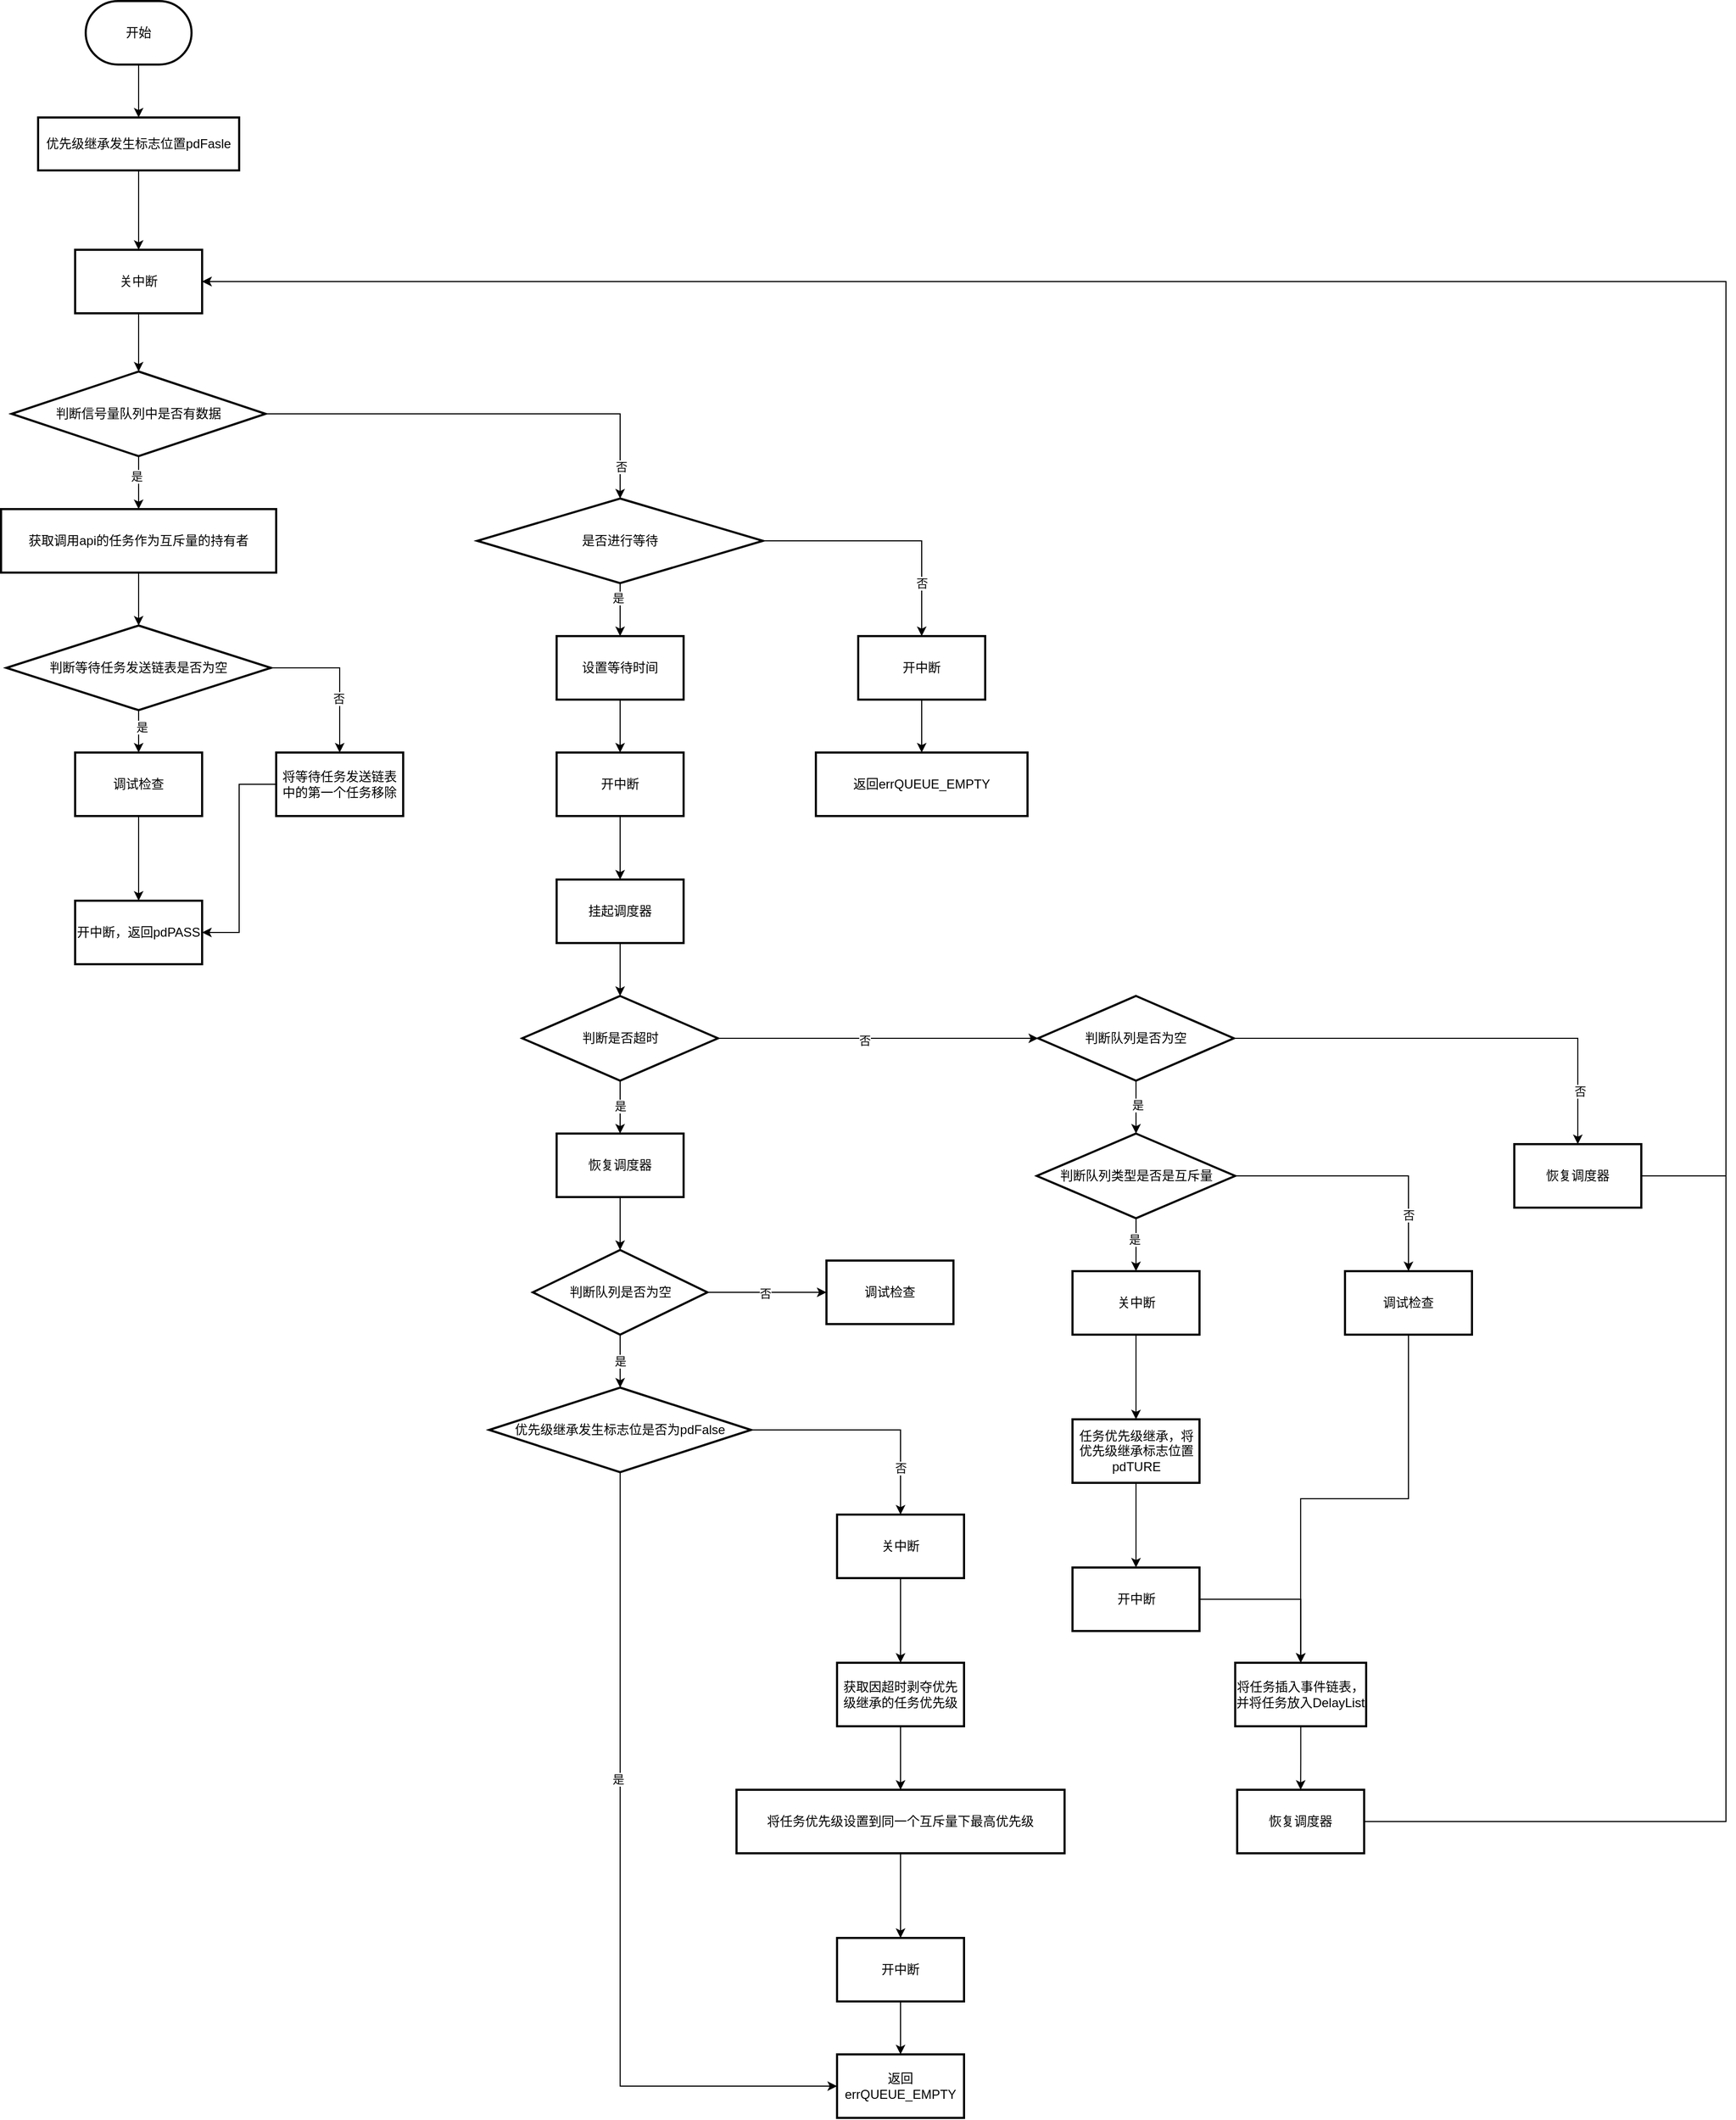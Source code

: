 <mxfile version="21.6.8" type="device">
  <diagram name="第 1 页" id="uBGsEnQn2lwZzVEJ4Xpe">
    <mxGraphModel dx="2333" dy="1398" grid="1" gridSize="10" guides="1" tooltips="1" connect="1" arrows="1" fold="1" page="1" pageScale="1" pageWidth="4681" pageHeight="3300" math="0" shadow="0">
      <root>
        <mxCell id="0" />
        <mxCell id="1" parent="0" />
        <mxCell id="7uETPuNf70yLrr6xOqdO-3" value="" style="edgeStyle=orthogonalEdgeStyle;rounded=0;orthogonalLoop=1;jettySize=auto;html=1;" edge="1" parent="1" source="7uETPuNf70yLrr6xOqdO-1" target="7uETPuNf70yLrr6xOqdO-2">
          <mxGeometry relative="1" as="geometry" />
        </mxCell>
        <mxCell id="7uETPuNf70yLrr6xOqdO-1" value="开始" style="strokeWidth=2;html=1;shape=mxgraph.flowchart.terminator;whiteSpace=wrap;" vertex="1" parent="1">
          <mxGeometry x="140" y="140" width="100" height="60" as="geometry" />
        </mxCell>
        <mxCell id="7uETPuNf70yLrr6xOqdO-5" value="" style="edgeStyle=orthogonalEdgeStyle;rounded=0;orthogonalLoop=1;jettySize=auto;html=1;" edge="1" parent="1" source="7uETPuNf70yLrr6xOqdO-2" target="7uETPuNf70yLrr6xOqdO-4">
          <mxGeometry relative="1" as="geometry" />
        </mxCell>
        <mxCell id="7uETPuNf70yLrr6xOqdO-2" value="优先级继承发生标志位置pdFasle" style="whiteSpace=wrap;html=1;strokeWidth=2;" vertex="1" parent="1">
          <mxGeometry x="95" y="250" width="190" height="50" as="geometry" />
        </mxCell>
        <mxCell id="7uETPuNf70yLrr6xOqdO-7" value="" style="edgeStyle=orthogonalEdgeStyle;rounded=0;orthogonalLoop=1;jettySize=auto;html=1;" edge="1" parent="1" source="7uETPuNf70yLrr6xOqdO-4" target="7uETPuNf70yLrr6xOqdO-6">
          <mxGeometry relative="1" as="geometry" />
        </mxCell>
        <mxCell id="7uETPuNf70yLrr6xOqdO-4" value="关中断" style="whiteSpace=wrap;html=1;strokeWidth=2;" vertex="1" parent="1">
          <mxGeometry x="130" y="375" width="120" height="60" as="geometry" />
        </mxCell>
        <mxCell id="7uETPuNf70yLrr6xOqdO-9" value="" style="edgeStyle=orthogonalEdgeStyle;rounded=0;orthogonalLoop=1;jettySize=auto;html=1;" edge="1" parent="1" source="7uETPuNf70yLrr6xOqdO-6" target="7uETPuNf70yLrr6xOqdO-8">
          <mxGeometry relative="1" as="geometry" />
        </mxCell>
        <mxCell id="7uETPuNf70yLrr6xOqdO-10" value="是" style="edgeLabel;html=1;align=center;verticalAlign=middle;resizable=0;points=[];" vertex="1" connectable="0" parent="7uETPuNf70yLrr6xOqdO-9">
          <mxGeometry x="-0.24" y="-2" relative="1" as="geometry">
            <mxPoint as="offset" />
          </mxGeometry>
        </mxCell>
        <mxCell id="7uETPuNf70yLrr6xOqdO-26" value="" style="edgeStyle=orthogonalEdgeStyle;rounded=0;orthogonalLoop=1;jettySize=auto;html=1;" edge="1" parent="1" source="7uETPuNf70yLrr6xOqdO-6" target="7uETPuNf70yLrr6xOqdO-25">
          <mxGeometry relative="1" as="geometry" />
        </mxCell>
        <mxCell id="7uETPuNf70yLrr6xOqdO-27" value="否" style="edgeLabel;html=1;align=center;verticalAlign=middle;resizable=0;points=[];" vertex="1" connectable="0" parent="7uETPuNf70yLrr6xOqdO-26">
          <mxGeometry x="0.852" y="1" relative="1" as="geometry">
            <mxPoint as="offset" />
          </mxGeometry>
        </mxCell>
        <mxCell id="7uETPuNf70yLrr6xOqdO-6" value="判断信号量队列中是否有数据" style="rhombus;whiteSpace=wrap;html=1;strokeWidth=2;" vertex="1" parent="1">
          <mxGeometry x="70" y="490" width="240" height="80" as="geometry" />
        </mxCell>
        <mxCell id="7uETPuNf70yLrr6xOqdO-12" value="" style="edgeStyle=orthogonalEdgeStyle;rounded=0;orthogonalLoop=1;jettySize=auto;html=1;" edge="1" parent="1" source="7uETPuNf70yLrr6xOqdO-8" target="7uETPuNf70yLrr6xOqdO-11">
          <mxGeometry relative="1" as="geometry" />
        </mxCell>
        <mxCell id="7uETPuNf70yLrr6xOqdO-8" value="获取调用api的任务作为互斥量的持有者" style="whiteSpace=wrap;html=1;strokeWidth=2;" vertex="1" parent="1">
          <mxGeometry x="60" y="620" width="260" height="60" as="geometry" />
        </mxCell>
        <mxCell id="7uETPuNf70yLrr6xOqdO-14" value="" style="edgeStyle=orthogonalEdgeStyle;rounded=0;orthogonalLoop=1;jettySize=auto;html=1;" edge="1" parent="1" source="7uETPuNf70yLrr6xOqdO-11" target="7uETPuNf70yLrr6xOqdO-13">
          <mxGeometry relative="1" as="geometry" />
        </mxCell>
        <mxCell id="7uETPuNf70yLrr6xOqdO-15" value="是" style="edgeLabel;html=1;align=center;verticalAlign=middle;resizable=0;points=[];" vertex="1" connectable="0" parent="7uETPuNf70yLrr6xOqdO-14">
          <mxGeometry x="-0.19" y="3" relative="1" as="geometry">
            <mxPoint as="offset" />
          </mxGeometry>
        </mxCell>
        <mxCell id="7uETPuNf70yLrr6xOqdO-17" value="" style="edgeStyle=orthogonalEdgeStyle;rounded=0;orthogonalLoop=1;jettySize=auto;html=1;" edge="1" parent="1" source="7uETPuNf70yLrr6xOqdO-11" target="7uETPuNf70yLrr6xOqdO-16">
          <mxGeometry relative="1" as="geometry" />
        </mxCell>
        <mxCell id="7uETPuNf70yLrr6xOqdO-18" value="否" style="edgeLabel;html=1;align=center;verticalAlign=middle;resizable=0;points=[];" vertex="1" connectable="0" parent="7uETPuNf70yLrr6xOqdO-17">
          <mxGeometry x="0.299" y="-1" relative="1" as="geometry">
            <mxPoint as="offset" />
          </mxGeometry>
        </mxCell>
        <mxCell id="7uETPuNf70yLrr6xOqdO-11" value="判断等待任务发送链表是否为空" style="rhombus;whiteSpace=wrap;html=1;strokeWidth=2;" vertex="1" parent="1">
          <mxGeometry x="65" y="730" width="250" height="80" as="geometry" />
        </mxCell>
        <mxCell id="7uETPuNf70yLrr6xOqdO-20" value="" style="edgeStyle=orthogonalEdgeStyle;rounded=0;orthogonalLoop=1;jettySize=auto;html=1;" edge="1" parent="1" source="7uETPuNf70yLrr6xOqdO-13" target="7uETPuNf70yLrr6xOqdO-19">
          <mxGeometry relative="1" as="geometry" />
        </mxCell>
        <mxCell id="7uETPuNf70yLrr6xOqdO-13" value="调试检查" style="whiteSpace=wrap;html=1;strokeWidth=2;" vertex="1" parent="1">
          <mxGeometry x="130" y="850" width="120" height="60" as="geometry" />
        </mxCell>
        <mxCell id="7uETPuNf70yLrr6xOqdO-21" style="edgeStyle=orthogonalEdgeStyle;rounded=0;orthogonalLoop=1;jettySize=auto;html=1;entryX=1;entryY=0.5;entryDx=0;entryDy=0;" edge="1" parent="1" source="7uETPuNf70yLrr6xOqdO-16" target="7uETPuNf70yLrr6xOqdO-19">
          <mxGeometry relative="1" as="geometry" />
        </mxCell>
        <mxCell id="7uETPuNf70yLrr6xOqdO-16" value="将等待任务发送链表中的第一个任务移除" style="whiteSpace=wrap;html=1;strokeWidth=2;" vertex="1" parent="1">
          <mxGeometry x="320" y="850" width="120" height="60" as="geometry" />
        </mxCell>
        <mxCell id="7uETPuNf70yLrr6xOqdO-19" value="开中断，返回pdPASS" style="whiteSpace=wrap;html=1;strokeWidth=2;" vertex="1" parent="1">
          <mxGeometry x="130" y="990" width="120" height="60" as="geometry" />
        </mxCell>
        <mxCell id="7uETPuNf70yLrr6xOqdO-29" value="" style="edgeStyle=orthogonalEdgeStyle;rounded=0;orthogonalLoop=1;jettySize=auto;html=1;" edge="1" parent="1" source="7uETPuNf70yLrr6xOqdO-25" target="7uETPuNf70yLrr6xOqdO-28">
          <mxGeometry relative="1" as="geometry" />
        </mxCell>
        <mxCell id="7uETPuNf70yLrr6xOqdO-39" value="否" style="edgeLabel;html=1;align=center;verticalAlign=middle;resizable=0;points=[];" vertex="1" connectable="0" parent="7uETPuNf70yLrr6xOqdO-29">
          <mxGeometry x="0.584" relative="1" as="geometry">
            <mxPoint as="offset" />
          </mxGeometry>
        </mxCell>
        <mxCell id="7uETPuNf70yLrr6xOqdO-33" value="" style="edgeStyle=orthogonalEdgeStyle;rounded=0;orthogonalLoop=1;jettySize=auto;html=1;" edge="1" parent="1" source="7uETPuNf70yLrr6xOqdO-25" target="7uETPuNf70yLrr6xOqdO-32">
          <mxGeometry relative="1" as="geometry" />
        </mxCell>
        <mxCell id="7uETPuNf70yLrr6xOqdO-34" value="是" style="edgeLabel;html=1;align=center;verticalAlign=middle;resizable=0;points=[];" vertex="1" connectable="0" parent="7uETPuNf70yLrr6xOqdO-33">
          <mxGeometry x="-0.454" y="-2" relative="1" as="geometry">
            <mxPoint as="offset" />
          </mxGeometry>
        </mxCell>
        <mxCell id="7uETPuNf70yLrr6xOqdO-25" value="是否进行等待" style="rhombus;whiteSpace=wrap;html=1;strokeWidth=2;" vertex="1" parent="1">
          <mxGeometry x="510" y="610" width="270" height="80" as="geometry" />
        </mxCell>
        <mxCell id="7uETPuNf70yLrr6xOqdO-31" value="" style="edgeStyle=orthogonalEdgeStyle;rounded=0;orthogonalLoop=1;jettySize=auto;html=1;" edge="1" parent="1" source="7uETPuNf70yLrr6xOqdO-28" target="7uETPuNf70yLrr6xOqdO-30">
          <mxGeometry relative="1" as="geometry" />
        </mxCell>
        <mxCell id="7uETPuNf70yLrr6xOqdO-28" value="开中断" style="whiteSpace=wrap;html=1;strokeWidth=2;" vertex="1" parent="1">
          <mxGeometry x="870" y="740" width="120" height="60" as="geometry" />
        </mxCell>
        <mxCell id="7uETPuNf70yLrr6xOqdO-30" value="返回errQUEUE_EMPTY" style="whiteSpace=wrap;html=1;strokeWidth=2;" vertex="1" parent="1">
          <mxGeometry x="830" y="850" width="200" height="60" as="geometry" />
        </mxCell>
        <mxCell id="7uETPuNf70yLrr6xOqdO-36" value="" style="edgeStyle=orthogonalEdgeStyle;rounded=0;orthogonalLoop=1;jettySize=auto;html=1;" edge="1" parent="1" source="7uETPuNf70yLrr6xOqdO-32" target="7uETPuNf70yLrr6xOqdO-35">
          <mxGeometry relative="1" as="geometry" />
        </mxCell>
        <mxCell id="7uETPuNf70yLrr6xOqdO-32" value="设置等待时间" style="whiteSpace=wrap;html=1;strokeWidth=2;" vertex="1" parent="1">
          <mxGeometry x="585" y="740" width="120" height="60" as="geometry" />
        </mxCell>
        <mxCell id="7uETPuNf70yLrr6xOqdO-38" value="" style="edgeStyle=orthogonalEdgeStyle;rounded=0;orthogonalLoop=1;jettySize=auto;html=1;" edge="1" parent="1" source="7uETPuNf70yLrr6xOqdO-35" target="7uETPuNf70yLrr6xOqdO-37">
          <mxGeometry relative="1" as="geometry" />
        </mxCell>
        <mxCell id="7uETPuNf70yLrr6xOqdO-35" value="开中断" style="whiteSpace=wrap;html=1;strokeWidth=2;" vertex="1" parent="1">
          <mxGeometry x="585" y="850" width="120" height="60" as="geometry" />
        </mxCell>
        <mxCell id="7uETPuNf70yLrr6xOqdO-41" value="" style="edgeStyle=orthogonalEdgeStyle;rounded=0;orthogonalLoop=1;jettySize=auto;html=1;" edge="1" parent="1" source="7uETPuNf70yLrr6xOqdO-37" target="7uETPuNf70yLrr6xOqdO-40">
          <mxGeometry relative="1" as="geometry" />
        </mxCell>
        <mxCell id="7uETPuNf70yLrr6xOqdO-37" value="挂起调度器" style="whiteSpace=wrap;html=1;strokeWidth=2;" vertex="1" parent="1">
          <mxGeometry x="585" y="970" width="120" height="60" as="geometry" />
        </mxCell>
        <mxCell id="7uETPuNf70yLrr6xOqdO-43" value="" style="edgeStyle=orthogonalEdgeStyle;rounded=0;orthogonalLoop=1;jettySize=auto;html=1;" edge="1" parent="1" source="7uETPuNf70yLrr6xOqdO-40" target="7uETPuNf70yLrr6xOqdO-42">
          <mxGeometry relative="1" as="geometry" />
        </mxCell>
        <mxCell id="7uETPuNf70yLrr6xOqdO-44" value="是" style="edgeLabel;html=1;align=center;verticalAlign=middle;resizable=0;points=[];" vertex="1" connectable="0" parent="7uETPuNf70yLrr6xOqdO-43">
          <mxGeometry x="-0.063" relative="1" as="geometry">
            <mxPoint as="offset" />
          </mxGeometry>
        </mxCell>
        <mxCell id="7uETPuNf70yLrr6xOqdO-74" value="" style="edgeStyle=orthogonalEdgeStyle;rounded=0;orthogonalLoop=1;jettySize=auto;html=1;" edge="1" parent="1" source="7uETPuNf70yLrr6xOqdO-40" target="7uETPuNf70yLrr6xOqdO-73">
          <mxGeometry relative="1" as="geometry" />
        </mxCell>
        <mxCell id="7uETPuNf70yLrr6xOqdO-89" value="否" style="edgeLabel;html=1;align=center;verticalAlign=middle;resizable=0;points=[];" vertex="1" connectable="0" parent="7uETPuNf70yLrr6xOqdO-74">
          <mxGeometry x="-0.087" y="-2" relative="1" as="geometry">
            <mxPoint as="offset" />
          </mxGeometry>
        </mxCell>
        <mxCell id="7uETPuNf70yLrr6xOqdO-40" value="判断是否超时" style="rhombus;whiteSpace=wrap;html=1;strokeWidth=2;" vertex="1" parent="1">
          <mxGeometry x="552.5" y="1080" width="185" height="80" as="geometry" />
        </mxCell>
        <mxCell id="7uETPuNf70yLrr6xOqdO-46" value="" style="edgeStyle=orthogonalEdgeStyle;rounded=0;orthogonalLoop=1;jettySize=auto;html=1;" edge="1" parent="1" source="7uETPuNf70yLrr6xOqdO-42" target="7uETPuNf70yLrr6xOqdO-45">
          <mxGeometry relative="1" as="geometry" />
        </mxCell>
        <mxCell id="7uETPuNf70yLrr6xOqdO-42" value="恢复调度器" style="whiteSpace=wrap;html=1;strokeWidth=2;" vertex="1" parent="1">
          <mxGeometry x="585" y="1210" width="120" height="60" as="geometry" />
        </mxCell>
        <mxCell id="7uETPuNf70yLrr6xOqdO-51" value="" style="edgeStyle=orthogonalEdgeStyle;rounded=0;orthogonalLoop=1;jettySize=auto;html=1;" edge="1" parent="1" source="7uETPuNf70yLrr6xOqdO-45" target="7uETPuNf70yLrr6xOqdO-50">
          <mxGeometry relative="1" as="geometry" />
        </mxCell>
        <mxCell id="7uETPuNf70yLrr6xOqdO-52" value="是" style="edgeLabel;html=1;align=center;verticalAlign=middle;resizable=0;points=[];" vertex="1" connectable="0" parent="7uETPuNf70yLrr6xOqdO-51">
          <mxGeometry x="-0.029" relative="1" as="geometry">
            <mxPoint as="offset" />
          </mxGeometry>
        </mxCell>
        <mxCell id="7uETPuNf70yLrr6xOqdO-68" value="" style="edgeStyle=orthogonalEdgeStyle;rounded=0;orthogonalLoop=1;jettySize=auto;html=1;" edge="1" parent="1" source="7uETPuNf70yLrr6xOqdO-45" target="7uETPuNf70yLrr6xOqdO-67">
          <mxGeometry relative="1" as="geometry" />
        </mxCell>
        <mxCell id="7uETPuNf70yLrr6xOqdO-72" value="否" style="edgeLabel;html=1;align=center;verticalAlign=middle;resizable=0;points=[];" vertex="1" connectable="0" parent="7uETPuNf70yLrr6xOqdO-68">
          <mxGeometry x="-0.043" y="-1" relative="1" as="geometry">
            <mxPoint as="offset" />
          </mxGeometry>
        </mxCell>
        <mxCell id="7uETPuNf70yLrr6xOqdO-45" value="判断队列是否为空" style="rhombus;whiteSpace=wrap;html=1;strokeWidth=2;" vertex="1" parent="1">
          <mxGeometry x="562.5" y="1320" width="165" height="80" as="geometry" />
        </mxCell>
        <mxCell id="7uETPuNf70yLrr6xOqdO-54" value="" style="edgeStyle=orthogonalEdgeStyle;rounded=0;orthogonalLoop=1;jettySize=auto;html=1;" edge="1" parent="1" source="7uETPuNf70yLrr6xOqdO-50" target="7uETPuNf70yLrr6xOqdO-53">
          <mxGeometry relative="1" as="geometry" />
        </mxCell>
        <mxCell id="7uETPuNf70yLrr6xOqdO-55" value="否" style="edgeLabel;html=1;align=center;verticalAlign=middle;resizable=0;points=[];" vertex="1" connectable="0" parent="7uETPuNf70yLrr6xOqdO-54">
          <mxGeometry x="0.599" relative="1" as="geometry">
            <mxPoint as="offset" />
          </mxGeometry>
        </mxCell>
        <mxCell id="7uETPuNf70yLrr6xOqdO-100" style="edgeStyle=orthogonalEdgeStyle;rounded=0;orthogonalLoop=1;jettySize=auto;html=1;entryX=0;entryY=0.5;entryDx=0;entryDy=0;" edge="1" parent="1" source="7uETPuNf70yLrr6xOqdO-50" target="7uETPuNf70yLrr6xOqdO-63">
          <mxGeometry relative="1" as="geometry">
            <Array as="points">
              <mxPoint x="645" y="2110" />
            </Array>
          </mxGeometry>
        </mxCell>
        <mxCell id="7uETPuNf70yLrr6xOqdO-101" value="是" style="edgeLabel;html=1;align=center;verticalAlign=middle;resizable=0;points=[];" vertex="1" connectable="0" parent="7uETPuNf70yLrr6xOqdO-100">
          <mxGeometry x="-0.262" y="-2" relative="1" as="geometry">
            <mxPoint as="offset" />
          </mxGeometry>
        </mxCell>
        <mxCell id="7uETPuNf70yLrr6xOqdO-50" value="优先级继承发生标志位是否为pdFalse" style="rhombus;whiteSpace=wrap;html=1;strokeWidth=2;" vertex="1" parent="1">
          <mxGeometry x="521.25" y="1450" width="247.5" height="80" as="geometry" />
        </mxCell>
        <mxCell id="7uETPuNf70yLrr6xOqdO-57" value="" style="edgeStyle=orthogonalEdgeStyle;rounded=0;orthogonalLoop=1;jettySize=auto;html=1;" edge="1" parent="1" source="7uETPuNf70yLrr6xOqdO-53" target="7uETPuNf70yLrr6xOqdO-56">
          <mxGeometry relative="1" as="geometry" />
        </mxCell>
        <mxCell id="7uETPuNf70yLrr6xOqdO-53" value="关中断" style="whiteSpace=wrap;html=1;strokeWidth=2;" vertex="1" parent="1">
          <mxGeometry x="850" y="1570" width="120" height="60" as="geometry" />
        </mxCell>
        <mxCell id="7uETPuNf70yLrr6xOqdO-59" value="" style="edgeStyle=orthogonalEdgeStyle;rounded=0;orthogonalLoop=1;jettySize=auto;html=1;" edge="1" parent="1" source="7uETPuNf70yLrr6xOqdO-56" target="7uETPuNf70yLrr6xOqdO-58">
          <mxGeometry relative="1" as="geometry" />
        </mxCell>
        <mxCell id="7uETPuNf70yLrr6xOqdO-56" value="获取因超时剥夺优先级继承的任务优先级" style="whiteSpace=wrap;html=1;strokeWidth=2;" vertex="1" parent="1">
          <mxGeometry x="850" y="1710" width="120" height="60" as="geometry" />
        </mxCell>
        <mxCell id="7uETPuNf70yLrr6xOqdO-117" value="" style="edgeStyle=orthogonalEdgeStyle;rounded=0;orthogonalLoop=1;jettySize=auto;html=1;" edge="1" parent="1" source="7uETPuNf70yLrr6xOqdO-58" target="7uETPuNf70yLrr6xOqdO-116">
          <mxGeometry relative="1" as="geometry" />
        </mxCell>
        <mxCell id="7uETPuNf70yLrr6xOqdO-58" value="将任务优先级设置到同一个互斥量下最高优先级" style="whiteSpace=wrap;html=1;strokeWidth=2;" vertex="1" parent="1">
          <mxGeometry x="755" y="1830" width="310" height="60" as="geometry" />
        </mxCell>
        <mxCell id="7uETPuNf70yLrr6xOqdO-63" value="返回errQUEUE_EMPTY" style="whiteSpace=wrap;html=1;strokeWidth=2;" vertex="1" parent="1">
          <mxGeometry x="850" y="2080" width="120" height="60" as="geometry" />
        </mxCell>
        <mxCell id="7uETPuNf70yLrr6xOqdO-67" value="调试检查" style="whiteSpace=wrap;html=1;strokeWidth=2;" vertex="1" parent="1">
          <mxGeometry x="840" y="1330" width="120" height="60" as="geometry" />
        </mxCell>
        <mxCell id="7uETPuNf70yLrr6xOqdO-78" value="" style="edgeStyle=orthogonalEdgeStyle;rounded=0;orthogonalLoop=1;jettySize=auto;html=1;" edge="1" parent="1" source="7uETPuNf70yLrr6xOqdO-73" target="7uETPuNf70yLrr6xOqdO-77">
          <mxGeometry relative="1" as="geometry" />
        </mxCell>
        <mxCell id="7uETPuNf70yLrr6xOqdO-95" value="是" style="edgeLabel;html=1;align=center;verticalAlign=middle;resizable=0;points=[];" vertex="1" connectable="0" parent="7uETPuNf70yLrr6xOqdO-78">
          <mxGeometry x="-0.08" y="1" relative="1" as="geometry">
            <mxPoint as="offset" />
          </mxGeometry>
        </mxCell>
        <mxCell id="7uETPuNf70yLrr6xOqdO-97" value="" style="edgeStyle=orthogonalEdgeStyle;rounded=0;orthogonalLoop=1;jettySize=auto;html=1;" edge="1" parent="1" source="7uETPuNf70yLrr6xOqdO-73" target="7uETPuNf70yLrr6xOqdO-96">
          <mxGeometry relative="1" as="geometry" />
        </mxCell>
        <mxCell id="7uETPuNf70yLrr6xOqdO-98" value="否" style="edgeLabel;html=1;align=center;verticalAlign=middle;resizable=0;points=[];" vertex="1" connectable="0" parent="7uETPuNf70yLrr6xOqdO-97">
          <mxGeometry x="0.762" y="2" relative="1" as="geometry">
            <mxPoint as="offset" />
          </mxGeometry>
        </mxCell>
        <mxCell id="7uETPuNf70yLrr6xOqdO-73" value="判断队列是否为空" style="rhombus;whiteSpace=wrap;html=1;strokeWidth=2;" vertex="1" parent="1">
          <mxGeometry x="1040" y="1080" width="185" height="80" as="geometry" />
        </mxCell>
        <mxCell id="7uETPuNf70yLrr6xOqdO-80" value="" style="edgeStyle=orthogonalEdgeStyle;rounded=0;orthogonalLoop=1;jettySize=auto;html=1;" edge="1" parent="1" source="7uETPuNf70yLrr6xOqdO-77" target="7uETPuNf70yLrr6xOqdO-79">
          <mxGeometry relative="1" as="geometry" />
        </mxCell>
        <mxCell id="7uETPuNf70yLrr6xOqdO-87" value="是" style="edgeLabel;html=1;align=center;verticalAlign=middle;resizable=0;points=[];" vertex="1" connectable="0" parent="7uETPuNf70yLrr6xOqdO-80">
          <mxGeometry x="-0.22" y="-2" relative="1" as="geometry">
            <mxPoint as="offset" />
          </mxGeometry>
        </mxCell>
        <mxCell id="7uETPuNf70yLrr6xOqdO-86" value="" style="edgeStyle=orthogonalEdgeStyle;rounded=0;orthogonalLoop=1;jettySize=auto;html=1;" edge="1" parent="1" source="7uETPuNf70yLrr6xOqdO-77" target="7uETPuNf70yLrr6xOqdO-85">
          <mxGeometry relative="1" as="geometry" />
        </mxCell>
        <mxCell id="7uETPuNf70yLrr6xOqdO-88" value="否" style="edgeLabel;html=1;align=center;verticalAlign=middle;resizable=0;points=[];" vertex="1" connectable="0" parent="7uETPuNf70yLrr6xOqdO-86">
          <mxGeometry x="0.576" relative="1" as="geometry">
            <mxPoint as="offset" />
          </mxGeometry>
        </mxCell>
        <mxCell id="7uETPuNf70yLrr6xOqdO-77" value="判断队列类型是否是互斥量" style="rhombus;whiteSpace=wrap;html=1;strokeWidth=2;" vertex="1" parent="1">
          <mxGeometry x="1038.75" y="1210" width="187.5" height="80" as="geometry" />
        </mxCell>
        <mxCell id="7uETPuNf70yLrr6xOqdO-82" value="" style="edgeStyle=orthogonalEdgeStyle;rounded=0;orthogonalLoop=1;jettySize=auto;html=1;" edge="1" parent="1" source="7uETPuNf70yLrr6xOqdO-79" target="7uETPuNf70yLrr6xOqdO-81">
          <mxGeometry relative="1" as="geometry" />
        </mxCell>
        <mxCell id="7uETPuNf70yLrr6xOqdO-79" value="关中断" style="whiteSpace=wrap;html=1;strokeWidth=2;" vertex="1" parent="1">
          <mxGeometry x="1072.5" y="1340" width="120" height="60" as="geometry" />
        </mxCell>
        <mxCell id="7uETPuNf70yLrr6xOqdO-84" value="" style="edgeStyle=orthogonalEdgeStyle;rounded=0;orthogonalLoop=1;jettySize=auto;html=1;" edge="1" parent="1" source="7uETPuNf70yLrr6xOqdO-81" target="7uETPuNf70yLrr6xOqdO-83">
          <mxGeometry relative="1" as="geometry" />
        </mxCell>
        <mxCell id="7uETPuNf70yLrr6xOqdO-81" value="任务优先级继承，将优先级继承标志位置pdTURE" style="whiteSpace=wrap;html=1;strokeWidth=2;" vertex="1" parent="1">
          <mxGeometry x="1072.5" y="1480" width="120" height="60" as="geometry" />
        </mxCell>
        <mxCell id="7uETPuNf70yLrr6xOqdO-91" value="" style="edgeStyle=orthogonalEdgeStyle;rounded=0;orthogonalLoop=1;jettySize=auto;html=1;" edge="1" parent="1" source="7uETPuNf70yLrr6xOqdO-83" target="7uETPuNf70yLrr6xOqdO-90">
          <mxGeometry relative="1" as="geometry" />
        </mxCell>
        <mxCell id="7uETPuNf70yLrr6xOqdO-83" value="开中断" style="whiteSpace=wrap;html=1;strokeWidth=2;" vertex="1" parent="1">
          <mxGeometry x="1072.5" y="1620" width="120" height="60" as="geometry" />
        </mxCell>
        <mxCell id="7uETPuNf70yLrr6xOqdO-94" style="edgeStyle=orthogonalEdgeStyle;rounded=0;orthogonalLoop=1;jettySize=auto;html=1;entryX=0.5;entryY=0;entryDx=0;entryDy=0;" edge="1" parent="1" source="7uETPuNf70yLrr6xOqdO-85" target="7uETPuNf70yLrr6xOqdO-90">
          <mxGeometry relative="1" as="geometry" />
        </mxCell>
        <mxCell id="7uETPuNf70yLrr6xOqdO-85" value="调试检查" style="whiteSpace=wrap;html=1;strokeWidth=2;" vertex="1" parent="1">
          <mxGeometry x="1330" y="1340" width="120" height="60" as="geometry" />
        </mxCell>
        <mxCell id="7uETPuNf70yLrr6xOqdO-93" value="" style="edgeStyle=orthogonalEdgeStyle;rounded=0;orthogonalLoop=1;jettySize=auto;html=1;" edge="1" parent="1" source="7uETPuNf70yLrr6xOqdO-90" target="7uETPuNf70yLrr6xOqdO-92">
          <mxGeometry relative="1" as="geometry" />
        </mxCell>
        <mxCell id="7uETPuNf70yLrr6xOqdO-90" value="将任务插入事件链表，并将任务放入DelayList" style="whiteSpace=wrap;html=1;strokeWidth=2;" vertex="1" parent="1">
          <mxGeometry x="1226.25" y="1710" width="123.75" height="60" as="geometry" />
        </mxCell>
        <mxCell id="7uETPuNf70yLrr6xOqdO-115" style="edgeStyle=orthogonalEdgeStyle;rounded=0;orthogonalLoop=1;jettySize=auto;html=1;entryX=1;entryY=0.5;entryDx=0;entryDy=0;" edge="1" parent="1" source="7uETPuNf70yLrr6xOqdO-92" target="7uETPuNf70yLrr6xOqdO-4">
          <mxGeometry relative="1" as="geometry">
            <Array as="points">
              <mxPoint x="1690" y="1860" />
              <mxPoint x="1690" y="405" />
            </Array>
          </mxGeometry>
        </mxCell>
        <mxCell id="7uETPuNf70yLrr6xOqdO-92" value="恢复调度器" style="whiteSpace=wrap;html=1;strokeWidth=2;" vertex="1" parent="1">
          <mxGeometry x="1228.12" y="1830" width="120" height="60" as="geometry" />
        </mxCell>
        <mxCell id="7uETPuNf70yLrr6xOqdO-112" style="edgeStyle=orthogonalEdgeStyle;rounded=0;orthogonalLoop=1;jettySize=auto;html=1;entryX=1;entryY=0.5;entryDx=0;entryDy=0;" edge="1" parent="1" source="7uETPuNf70yLrr6xOqdO-96" target="7uETPuNf70yLrr6xOqdO-4">
          <mxGeometry relative="1" as="geometry">
            <Array as="points">
              <mxPoint x="1690" y="1250" />
              <mxPoint x="1690" y="405" />
            </Array>
          </mxGeometry>
        </mxCell>
        <mxCell id="7uETPuNf70yLrr6xOqdO-96" value="恢复调度器" style="whiteSpace=wrap;html=1;strokeWidth=2;" vertex="1" parent="1">
          <mxGeometry x="1490" y="1220" width="120" height="60" as="geometry" />
        </mxCell>
        <mxCell id="7uETPuNf70yLrr6xOqdO-118" value="" style="edgeStyle=orthogonalEdgeStyle;rounded=0;orthogonalLoop=1;jettySize=auto;html=1;" edge="1" parent="1" source="7uETPuNf70yLrr6xOqdO-116" target="7uETPuNf70yLrr6xOqdO-63">
          <mxGeometry relative="1" as="geometry" />
        </mxCell>
        <mxCell id="7uETPuNf70yLrr6xOqdO-116" value="开中断" style="whiteSpace=wrap;html=1;strokeWidth=2;" vertex="1" parent="1">
          <mxGeometry x="850" y="1970" width="120" height="60" as="geometry" />
        </mxCell>
      </root>
    </mxGraphModel>
  </diagram>
</mxfile>
